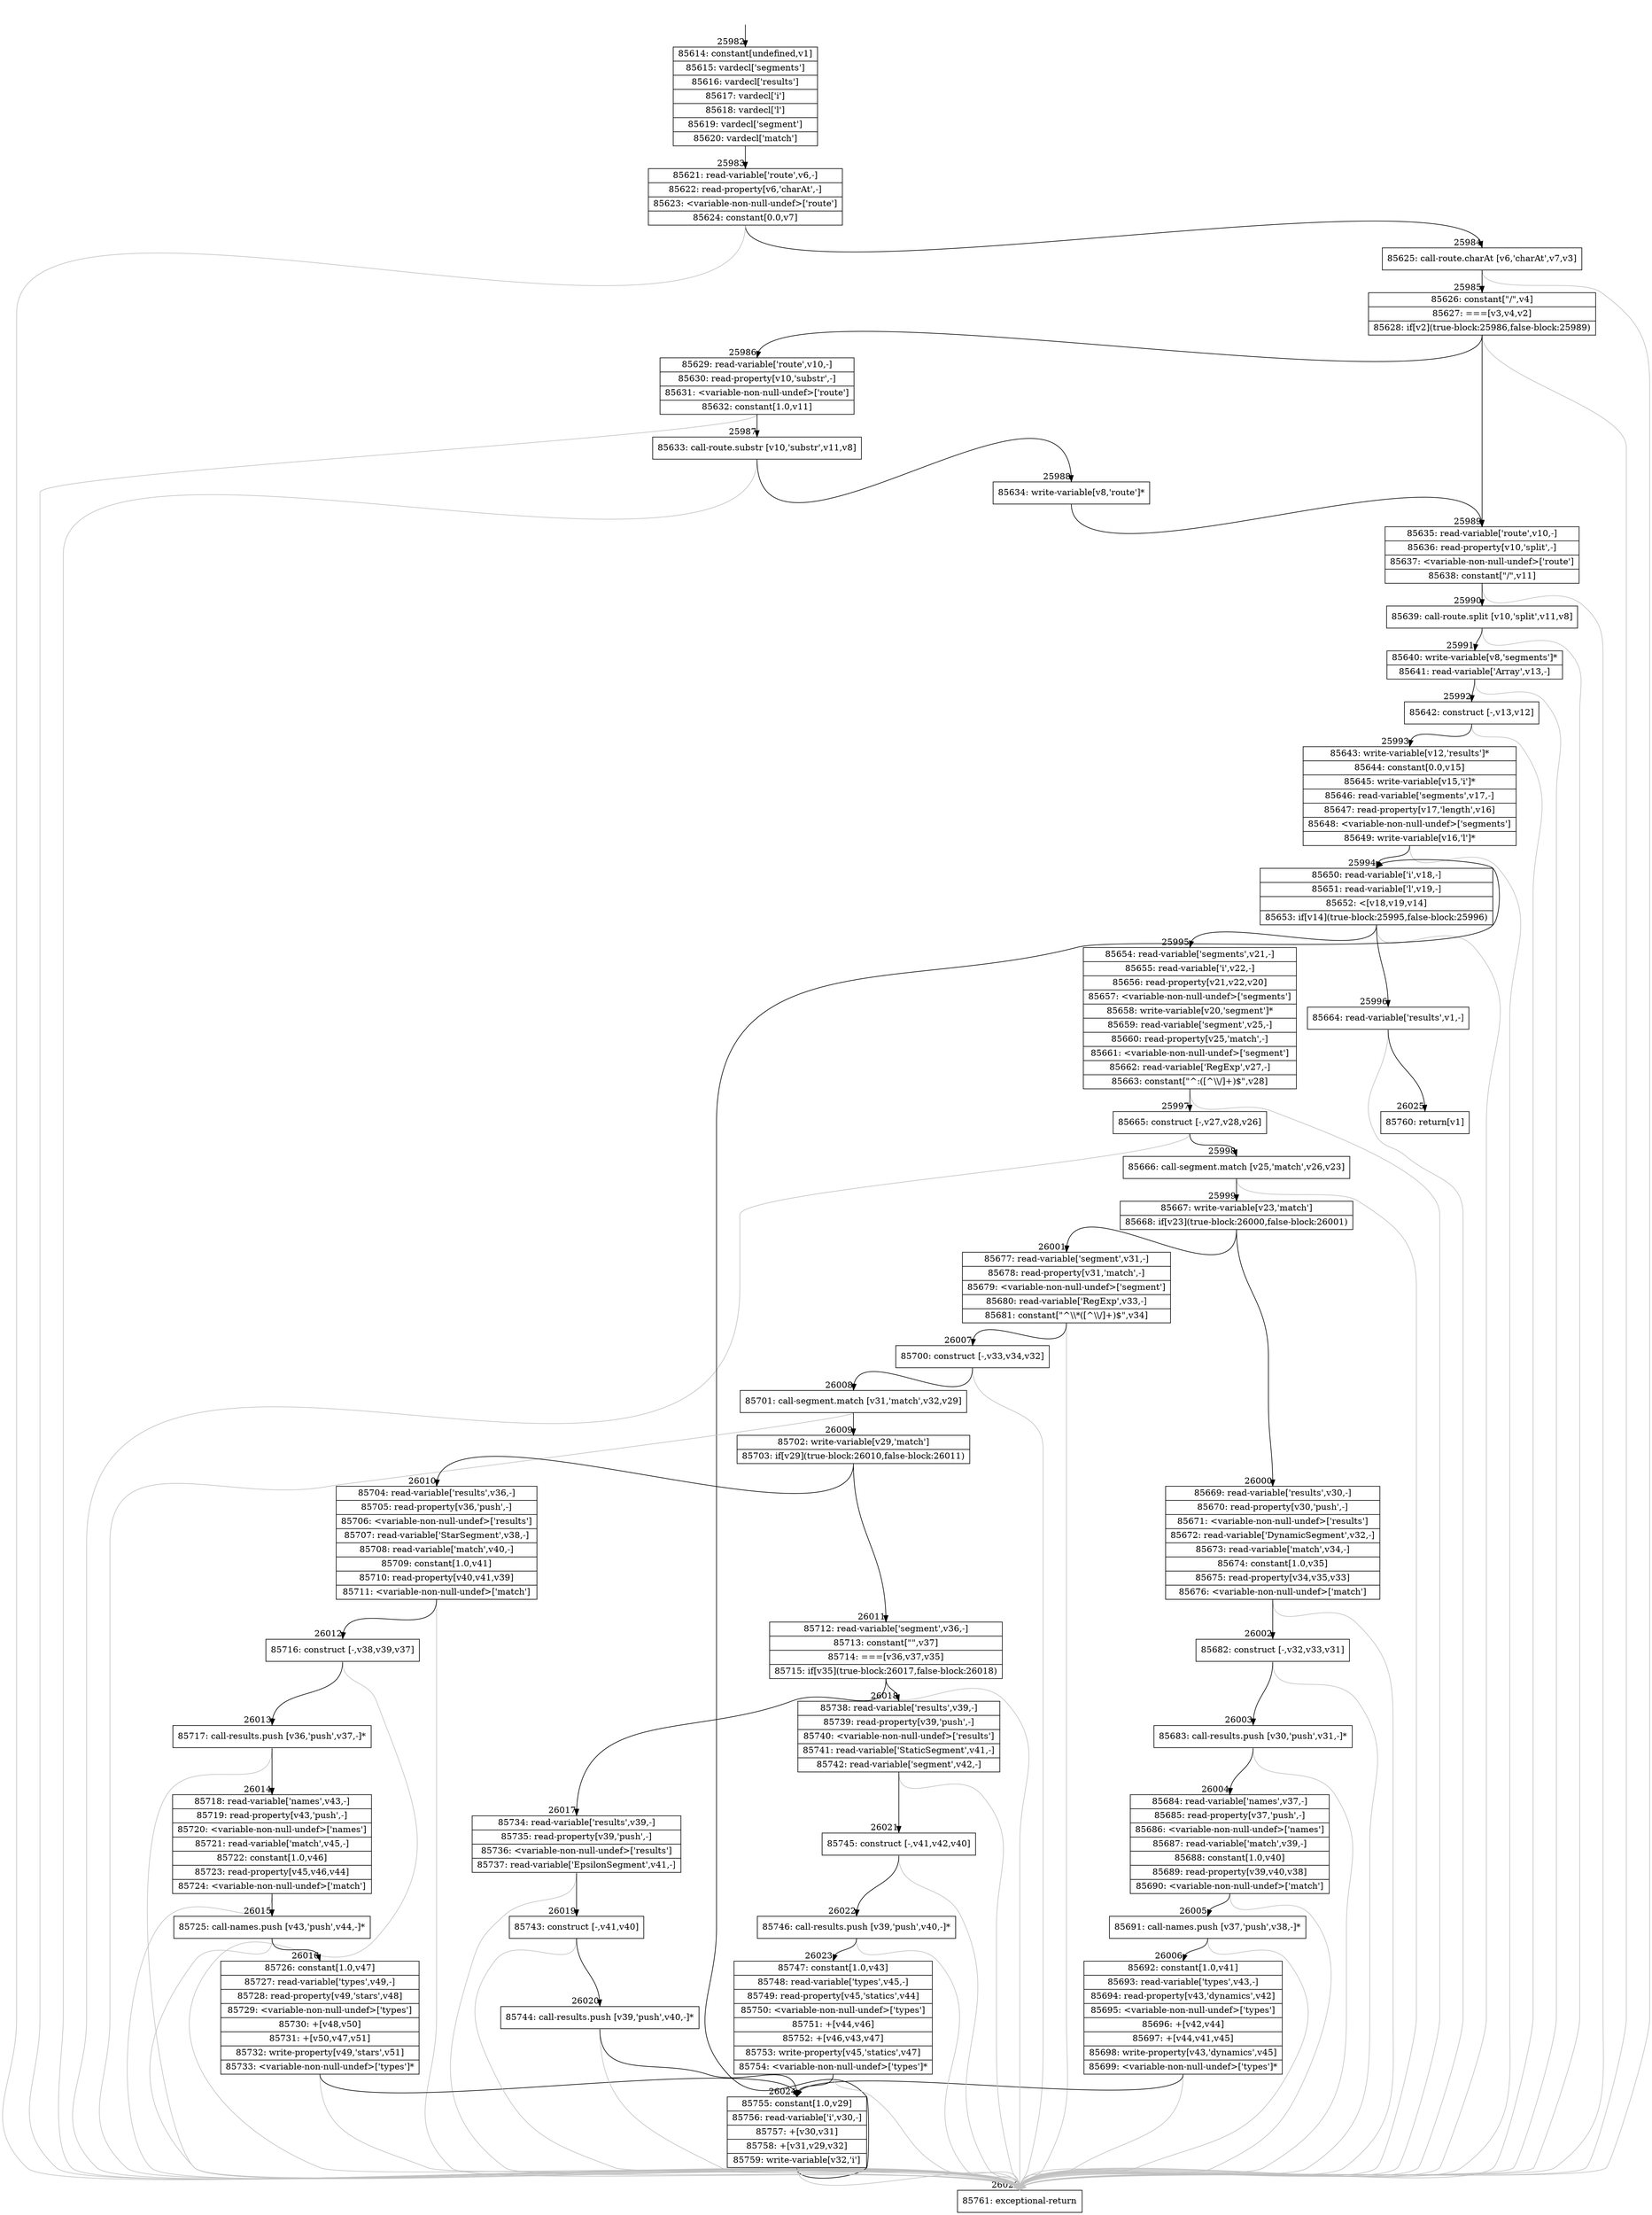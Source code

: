 digraph {
rankdir="TD"
BB_entry2283[shape=none,label=""];
BB_entry2283 -> BB25982 [tailport=s, headport=n, headlabel="    25982"]
BB25982 [shape=record label="{85614: constant[undefined,v1]|85615: vardecl['segments']|85616: vardecl['results']|85617: vardecl['i']|85618: vardecl['l']|85619: vardecl['segment']|85620: vardecl['match']}" ] 
BB25982 -> BB25983 [tailport=s, headport=n, headlabel="      25983"]
BB25983 [shape=record label="{85621: read-variable['route',v6,-]|85622: read-property[v6,'charAt',-]|85623: \<variable-non-null-undef\>['route']|85624: constant[0.0,v7]}" ] 
BB25983 -> BB25984 [tailport=s, headport=n, headlabel="      25984"]
BB25983 -> BB26026 [tailport=s, headport=n, color=gray, headlabel="      26026"]
BB25984 [shape=record label="{85625: call-route.charAt [v6,'charAt',v7,v3]}" ] 
BB25984 -> BB25985 [tailport=s, headport=n, headlabel="      25985"]
BB25984 -> BB26026 [tailport=s, headport=n, color=gray]
BB25985 [shape=record label="{85626: constant[\"/\",v4]|85627: ===[v3,v4,v2]|85628: if[v2](true-block:25986,false-block:25989)}" ] 
BB25985 -> BB25986 [tailport=s, headport=n, headlabel="      25986"]
BB25985 -> BB25989 [tailport=s, headport=n, headlabel="      25989"]
BB25985 -> BB26026 [tailport=s, headport=n, color=gray]
BB25986 [shape=record label="{85629: read-variable['route',v10,-]|85630: read-property[v10,'substr',-]|85631: \<variable-non-null-undef\>['route']|85632: constant[1.0,v11]}" ] 
BB25986 -> BB25987 [tailport=s, headport=n, headlabel="      25987"]
BB25986 -> BB26026 [tailport=s, headport=n, color=gray]
BB25987 [shape=record label="{85633: call-route.substr [v10,'substr',v11,v8]}" ] 
BB25987 -> BB25988 [tailport=s, headport=n, headlabel="      25988"]
BB25987 -> BB26026 [tailport=s, headport=n, color=gray]
BB25988 [shape=record label="{85634: write-variable[v8,'route']*}" ] 
BB25988 -> BB25989 [tailport=s, headport=n]
BB25989 [shape=record label="{85635: read-variable['route',v10,-]|85636: read-property[v10,'split',-]|85637: \<variable-non-null-undef\>['route']|85638: constant[\"/\",v11]}" ] 
BB25989 -> BB25990 [tailport=s, headport=n, headlabel="      25990"]
BB25989 -> BB26026 [tailport=s, headport=n, color=gray]
BB25990 [shape=record label="{85639: call-route.split [v10,'split',v11,v8]}" ] 
BB25990 -> BB25991 [tailport=s, headport=n, headlabel="      25991"]
BB25990 -> BB26026 [tailport=s, headport=n, color=gray]
BB25991 [shape=record label="{85640: write-variable[v8,'segments']*|85641: read-variable['Array',v13,-]}" ] 
BB25991 -> BB25992 [tailport=s, headport=n, headlabel="      25992"]
BB25991 -> BB26026 [tailport=s, headport=n, color=gray]
BB25992 [shape=record label="{85642: construct [-,v13,v12]}" ] 
BB25992 -> BB25993 [tailport=s, headport=n, headlabel="      25993"]
BB25992 -> BB26026 [tailport=s, headport=n, color=gray]
BB25993 [shape=record label="{85643: write-variable[v12,'results']*|85644: constant[0.0,v15]|85645: write-variable[v15,'i']*|85646: read-variable['segments',v17,-]|85647: read-property[v17,'length',v16]|85648: \<variable-non-null-undef\>['segments']|85649: write-variable[v16,'l']*}" ] 
BB25993 -> BB25994 [tailport=s, headport=n, headlabel="      25994"]
BB25993 -> BB26026 [tailport=s, headport=n, color=gray]
BB25994 [shape=record label="{85650: read-variable['i',v18,-]|85651: read-variable['l',v19,-]|85652: \<[v18,v19,v14]|85653: if[v14](true-block:25995,false-block:25996)}" ] 
BB25994 -> BB25995 [tailport=s, headport=n, headlabel="      25995"]
BB25994 -> BB25996 [tailport=s, headport=n, headlabel="      25996"]
BB25994 -> BB26026 [tailport=s, headport=n, color=gray]
BB25995 [shape=record label="{85654: read-variable['segments',v21,-]|85655: read-variable['i',v22,-]|85656: read-property[v21,v22,v20]|85657: \<variable-non-null-undef\>['segments']|85658: write-variable[v20,'segment']*|85659: read-variable['segment',v25,-]|85660: read-property[v25,'match',-]|85661: \<variable-non-null-undef\>['segment']|85662: read-variable['RegExp',v27,-]|85663: constant[\"^:([^\\\\/]+)$\",v28]}" ] 
BB25995 -> BB25997 [tailport=s, headport=n, headlabel="      25997"]
BB25995 -> BB26026 [tailport=s, headport=n, color=gray]
BB25996 [shape=record label="{85664: read-variable['results',v1,-]}" ] 
BB25996 -> BB26025 [tailport=s, headport=n, headlabel="      26025"]
BB25996 -> BB26026 [tailport=s, headport=n, color=gray]
BB25997 [shape=record label="{85665: construct [-,v27,v28,v26]}" ] 
BB25997 -> BB25998 [tailport=s, headport=n, headlabel="      25998"]
BB25997 -> BB26026 [tailport=s, headport=n, color=gray]
BB25998 [shape=record label="{85666: call-segment.match [v25,'match',v26,v23]}" ] 
BB25998 -> BB25999 [tailport=s, headport=n, headlabel="      25999"]
BB25998 -> BB26026 [tailport=s, headport=n, color=gray]
BB25999 [shape=record label="{85667: write-variable[v23,'match']|85668: if[v23](true-block:26000,false-block:26001)}" ] 
BB25999 -> BB26000 [tailport=s, headport=n, headlabel="      26000"]
BB25999 -> BB26001 [tailport=s, headport=n, headlabel="      26001"]
BB26000 [shape=record label="{85669: read-variable['results',v30,-]|85670: read-property[v30,'push',-]|85671: \<variable-non-null-undef\>['results']|85672: read-variable['DynamicSegment',v32,-]|85673: read-variable['match',v34,-]|85674: constant[1.0,v35]|85675: read-property[v34,v35,v33]|85676: \<variable-non-null-undef\>['match']}" ] 
BB26000 -> BB26002 [tailport=s, headport=n, headlabel="      26002"]
BB26000 -> BB26026 [tailport=s, headport=n, color=gray]
BB26001 [shape=record label="{85677: read-variable['segment',v31,-]|85678: read-property[v31,'match',-]|85679: \<variable-non-null-undef\>['segment']|85680: read-variable['RegExp',v33,-]|85681: constant[\"^\\\\*([^\\\\/]+)$\",v34]}" ] 
BB26001 -> BB26007 [tailport=s, headport=n, headlabel="      26007"]
BB26001 -> BB26026 [tailport=s, headport=n, color=gray]
BB26002 [shape=record label="{85682: construct [-,v32,v33,v31]}" ] 
BB26002 -> BB26003 [tailport=s, headport=n, headlabel="      26003"]
BB26002 -> BB26026 [tailport=s, headport=n, color=gray]
BB26003 [shape=record label="{85683: call-results.push [v30,'push',v31,-]*}" ] 
BB26003 -> BB26004 [tailport=s, headport=n, headlabel="      26004"]
BB26003 -> BB26026 [tailport=s, headport=n, color=gray]
BB26004 [shape=record label="{85684: read-variable['names',v37,-]|85685: read-property[v37,'push',-]|85686: \<variable-non-null-undef\>['names']|85687: read-variable['match',v39,-]|85688: constant[1.0,v40]|85689: read-property[v39,v40,v38]|85690: \<variable-non-null-undef\>['match']}" ] 
BB26004 -> BB26005 [tailport=s, headport=n, headlabel="      26005"]
BB26004 -> BB26026 [tailport=s, headport=n, color=gray]
BB26005 [shape=record label="{85691: call-names.push [v37,'push',v38,-]*}" ] 
BB26005 -> BB26006 [tailport=s, headport=n, headlabel="      26006"]
BB26005 -> BB26026 [tailport=s, headport=n, color=gray]
BB26006 [shape=record label="{85692: constant[1.0,v41]|85693: read-variable['types',v43,-]|85694: read-property[v43,'dynamics',v42]|85695: \<variable-non-null-undef\>['types']|85696: +[v42,v44]|85697: +[v44,v41,v45]|85698: write-property[v43,'dynamics',v45]|85699: \<variable-non-null-undef\>['types']*}" ] 
BB26006 -> BB26024 [tailport=s, headport=n, headlabel="      26024"]
BB26006 -> BB26026 [tailport=s, headport=n, color=gray]
BB26007 [shape=record label="{85700: construct [-,v33,v34,v32]}" ] 
BB26007 -> BB26008 [tailport=s, headport=n, headlabel="      26008"]
BB26007 -> BB26026 [tailport=s, headport=n, color=gray]
BB26008 [shape=record label="{85701: call-segment.match [v31,'match',v32,v29]}" ] 
BB26008 -> BB26009 [tailport=s, headport=n, headlabel="      26009"]
BB26008 -> BB26026 [tailport=s, headport=n, color=gray]
BB26009 [shape=record label="{85702: write-variable[v29,'match']|85703: if[v29](true-block:26010,false-block:26011)}" ] 
BB26009 -> BB26010 [tailport=s, headport=n, headlabel="      26010"]
BB26009 -> BB26011 [tailport=s, headport=n, headlabel="      26011"]
BB26010 [shape=record label="{85704: read-variable['results',v36,-]|85705: read-property[v36,'push',-]|85706: \<variable-non-null-undef\>['results']|85707: read-variable['StarSegment',v38,-]|85708: read-variable['match',v40,-]|85709: constant[1.0,v41]|85710: read-property[v40,v41,v39]|85711: \<variable-non-null-undef\>['match']}" ] 
BB26010 -> BB26012 [tailport=s, headport=n, headlabel="      26012"]
BB26010 -> BB26026 [tailport=s, headport=n, color=gray]
BB26011 [shape=record label="{85712: read-variable['segment',v36,-]|85713: constant[\"\",v37]|85714: ===[v36,v37,v35]|85715: if[v35](true-block:26017,false-block:26018)}" ] 
BB26011 -> BB26017 [tailport=s, headport=n, headlabel="      26017"]
BB26011 -> BB26018 [tailport=s, headport=n, headlabel="      26018"]
BB26011 -> BB26026 [tailport=s, headport=n, color=gray]
BB26012 [shape=record label="{85716: construct [-,v38,v39,v37]}" ] 
BB26012 -> BB26013 [tailport=s, headport=n, headlabel="      26013"]
BB26012 -> BB26026 [tailport=s, headport=n, color=gray]
BB26013 [shape=record label="{85717: call-results.push [v36,'push',v37,-]*}" ] 
BB26013 -> BB26014 [tailport=s, headport=n, headlabel="      26014"]
BB26013 -> BB26026 [tailport=s, headport=n, color=gray]
BB26014 [shape=record label="{85718: read-variable['names',v43,-]|85719: read-property[v43,'push',-]|85720: \<variable-non-null-undef\>['names']|85721: read-variable['match',v45,-]|85722: constant[1.0,v46]|85723: read-property[v45,v46,v44]|85724: \<variable-non-null-undef\>['match']}" ] 
BB26014 -> BB26015 [tailport=s, headport=n, headlabel="      26015"]
BB26014 -> BB26026 [tailport=s, headport=n, color=gray]
BB26015 [shape=record label="{85725: call-names.push [v43,'push',v44,-]*}" ] 
BB26015 -> BB26016 [tailport=s, headport=n, headlabel="      26016"]
BB26015 -> BB26026 [tailport=s, headport=n, color=gray]
BB26016 [shape=record label="{85726: constant[1.0,v47]|85727: read-variable['types',v49,-]|85728: read-property[v49,'stars',v48]|85729: \<variable-non-null-undef\>['types']|85730: +[v48,v50]|85731: +[v50,v47,v51]|85732: write-property[v49,'stars',v51]|85733: \<variable-non-null-undef\>['types']*}" ] 
BB26016 -> BB26024 [tailport=s, headport=n]
BB26016 -> BB26026 [tailport=s, headport=n, color=gray]
BB26017 [shape=record label="{85734: read-variable['results',v39,-]|85735: read-property[v39,'push',-]|85736: \<variable-non-null-undef\>['results']|85737: read-variable['EpsilonSegment',v41,-]}" ] 
BB26017 -> BB26019 [tailport=s, headport=n, headlabel="      26019"]
BB26017 -> BB26026 [tailport=s, headport=n, color=gray]
BB26018 [shape=record label="{85738: read-variable['results',v39,-]|85739: read-property[v39,'push',-]|85740: \<variable-non-null-undef\>['results']|85741: read-variable['StaticSegment',v41,-]|85742: read-variable['segment',v42,-]}" ] 
BB26018 -> BB26021 [tailport=s, headport=n, headlabel="      26021"]
BB26018 -> BB26026 [tailport=s, headport=n, color=gray]
BB26019 [shape=record label="{85743: construct [-,v41,v40]}" ] 
BB26019 -> BB26020 [tailport=s, headport=n, headlabel="      26020"]
BB26019 -> BB26026 [tailport=s, headport=n, color=gray]
BB26020 [shape=record label="{85744: call-results.push [v39,'push',v40,-]*}" ] 
BB26020 -> BB26024 [tailport=s, headport=n]
BB26020 -> BB26026 [tailport=s, headport=n, color=gray]
BB26021 [shape=record label="{85745: construct [-,v41,v42,v40]}" ] 
BB26021 -> BB26022 [tailport=s, headport=n, headlabel="      26022"]
BB26021 -> BB26026 [tailport=s, headport=n, color=gray]
BB26022 [shape=record label="{85746: call-results.push [v39,'push',v40,-]*}" ] 
BB26022 -> BB26023 [tailport=s, headport=n, headlabel="      26023"]
BB26022 -> BB26026 [tailport=s, headport=n, color=gray]
BB26023 [shape=record label="{85747: constant[1.0,v43]|85748: read-variable['types',v45,-]|85749: read-property[v45,'statics',v44]|85750: \<variable-non-null-undef\>['types']|85751: +[v44,v46]|85752: +[v46,v43,v47]|85753: write-property[v45,'statics',v47]|85754: \<variable-non-null-undef\>['types']*}" ] 
BB26023 -> BB26024 [tailport=s, headport=n]
BB26023 -> BB26026 [tailport=s, headport=n, color=gray]
BB26024 [shape=record label="{85755: constant[1.0,v29]|85756: read-variable['i',v30,-]|85757: +[v30,v31]|85758: +[v31,v29,v32]|85759: write-variable[v32,'i']}" ] 
BB26024 -> BB25994 [tailport=s, headport=n]
BB26024 -> BB26026 [tailport=s, headport=n, color=gray]
BB26025 [shape=record label="{85760: return[v1]}" ] 
BB26026 [shape=record label="{85761: exceptional-return}" ] 
//#$~ 47592
}
